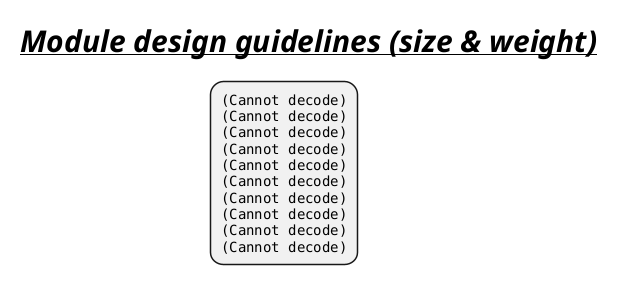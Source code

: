 @startmindmap


title =<i><b><u>Module design guidelines (size & weight)
*:<img:images/img_157.png>
<img:images/img_158.png>
<img:images/img_159.png>
<img:images/img_160.png>
<img:images/img_161.png>
<img:images/img_162.png>
<img:images/img_163.png>
<img:images/img_164.png>
<img:images/img_165.png>
<img:images/img_166.png>;

@endmindmap
